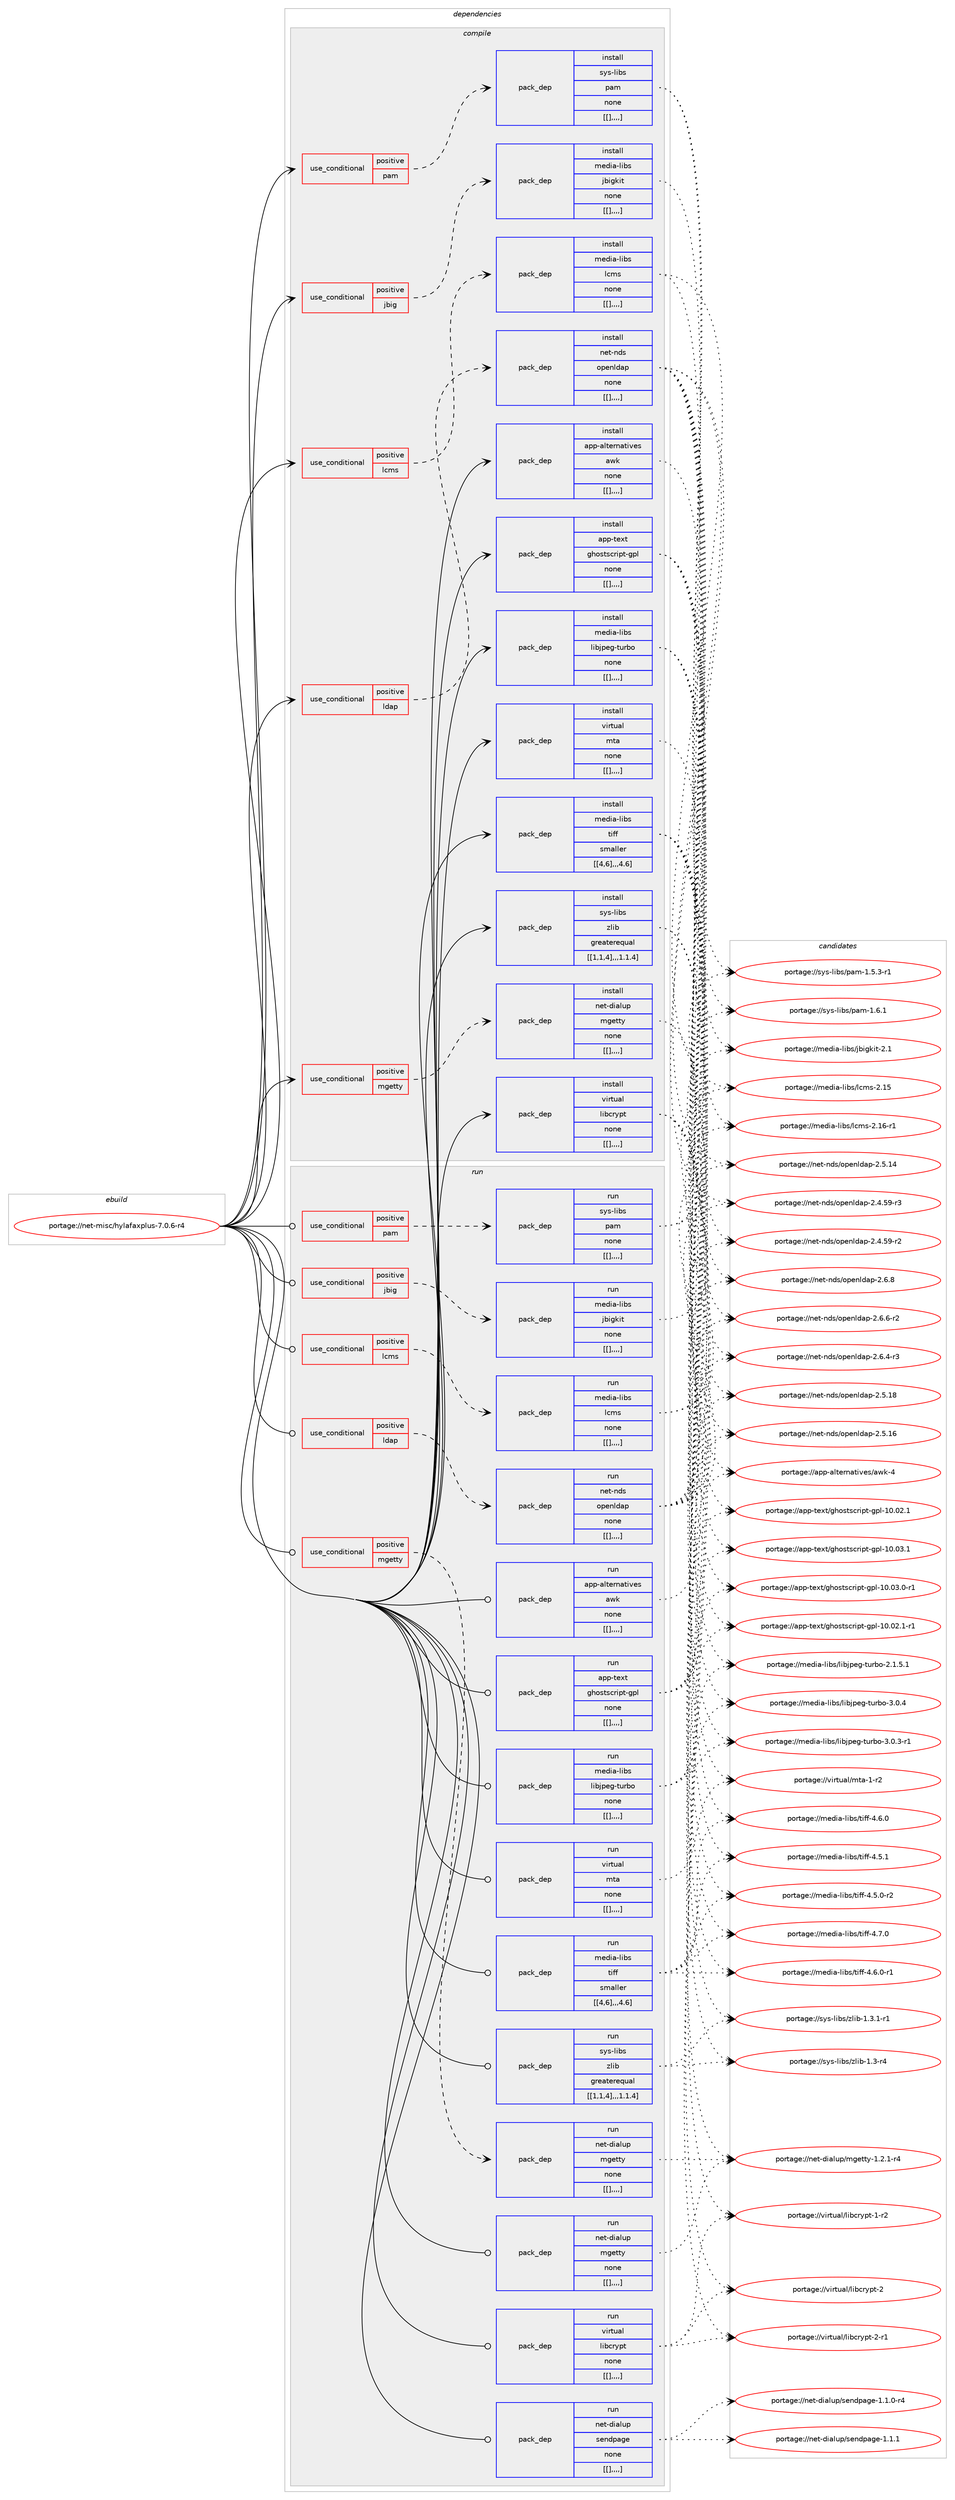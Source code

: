 digraph prolog {

# *************
# Graph options
# *************

newrank=true;
concentrate=true;
compound=true;
graph [rankdir=LR,fontname=Helvetica,fontsize=10,ranksep=1.5];#, ranksep=2.5, nodesep=0.2];
edge  [arrowhead=vee];
node  [fontname=Helvetica,fontsize=10];

# **********
# The ebuild
# **********

subgraph cluster_leftcol {
color=gray;
label=<<i>ebuild</i>>;
id [label="portage://net-misc/hylafaxplus-7.0.6-r4", color=red, width=4, href="../net-misc/hylafaxplus-7.0.6-r4.svg"];
}

# ****************
# The dependencies
# ****************

subgraph cluster_midcol {
color=gray;
label=<<i>dependencies</i>>;
subgraph cluster_compile {
fillcolor="#eeeeee";
style=filled;
label=<<i>compile</i>>;
subgraph cond103411 {
dependency392446 [label=<<TABLE BORDER="0" CELLBORDER="1" CELLSPACING="0" CELLPADDING="4"><TR><TD ROWSPAN="3" CELLPADDING="10">use_conditional</TD></TR><TR><TD>positive</TD></TR><TR><TD>jbig</TD></TR></TABLE>>, shape=none, color=red];
subgraph pack286084 {
dependency392449 [label=<<TABLE BORDER="0" CELLBORDER="1" CELLSPACING="0" CELLPADDING="4" WIDTH="220"><TR><TD ROWSPAN="6" CELLPADDING="30">pack_dep</TD></TR><TR><TD WIDTH="110">install</TD></TR><TR><TD>media-libs</TD></TR><TR><TD>jbigkit</TD></TR><TR><TD>none</TD></TR><TR><TD>[[],,,,]</TD></TR></TABLE>>, shape=none, color=blue];
}
dependency392446:e -> dependency392449:w [weight=20,style="dashed",arrowhead="vee"];
}
id:e -> dependency392446:w [weight=20,style="solid",arrowhead="vee"];
subgraph cond103434 {
dependency392560 [label=<<TABLE BORDER="0" CELLBORDER="1" CELLSPACING="0" CELLPADDING="4"><TR><TD ROWSPAN="3" CELLPADDING="10">use_conditional</TD></TR><TR><TD>positive</TD></TR><TR><TD>lcms</TD></TR></TABLE>>, shape=none, color=red];
subgraph pack286210 {
dependency392664 [label=<<TABLE BORDER="0" CELLBORDER="1" CELLSPACING="0" CELLPADDING="4" WIDTH="220"><TR><TD ROWSPAN="6" CELLPADDING="30">pack_dep</TD></TR><TR><TD WIDTH="110">install</TD></TR><TR><TD>media-libs</TD></TR><TR><TD>lcms</TD></TR><TR><TD>none</TD></TR><TR><TD>[[],,,,]</TD></TR></TABLE>>, shape=none, color=blue];
}
dependency392560:e -> dependency392664:w [weight=20,style="dashed",arrowhead="vee"];
}
id:e -> dependency392560:w [weight=20,style="solid",arrowhead="vee"];
subgraph cond103492 {
dependency392706 [label=<<TABLE BORDER="0" CELLBORDER="1" CELLSPACING="0" CELLPADDING="4"><TR><TD ROWSPAN="3" CELLPADDING="10">use_conditional</TD></TR><TR><TD>positive</TD></TR><TR><TD>ldap</TD></TR></TABLE>>, shape=none, color=red];
subgraph pack286270 {
dependency392729 [label=<<TABLE BORDER="0" CELLBORDER="1" CELLSPACING="0" CELLPADDING="4" WIDTH="220"><TR><TD ROWSPAN="6" CELLPADDING="30">pack_dep</TD></TR><TR><TD WIDTH="110">install</TD></TR><TR><TD>net-nds</TD></TR><TR><TD>openldap</TD></TR><TR><TD>none</TD></TR><TR><TD>[[],,,,]</TD></TR></TABLE>>, shape=none, color=blue];
}
dependency392706:e -> dependency392729:w [weight=20,style="dashed",arrowhead="vee"];
}
id:e -> dependency392706:w [weight=20,style="solid",arrowhead="vee"];
subgraph cond103512 {
dependency392752 [label=<<TABLE BORDER="0" CELLBORDER="1" CELLSPACING="0" CELLPADDING="4"><TR><TD ROWSPAN="3" CELLPADDING="10">use_conditional</TD></TR><TR><TD>positive</TD></TR><TR><TD>mgetty</TD></TR></TABLE>>, shape=none, color=red];
subgraph pack286303 {
dependency392792 [label=<<TABLE BORDER="0" CELLBORDER="1" CELLSPACING="0" CELLPADDING="4" WIDTH="220"><TR><TD ROWSPAN="6" CELLPADDING="30">pack_dep</TD></TR><TR><TD WIDTH="110">install</TD></TR><TR><TD>net-dialup</TD></TR><TR><TD>mgetty</TD></TR><TR><TD>none</TD></TR><TR><TD>[[],,,,]</TD></TR></TABLE>>, shape=none, color=blue];
}
dependency392752:e -> dependency392792:w [weight=20,style="dashed",arrowhead="vee"];
}
id:e -> dependency392752:w [weight=20,style="solid",arrowhead="vee"];
subgraph cond103532 {
dependency392818 [label=<<TABLE BORDER="0" CELLBORDER="1" CELLSPACING="0" CELLPADDING="4"><TR><TD ROWSPAN="3" CELLPADDING="10">use_conditional</TD></TR><TR><TD>positive</TD></TR><TR><TD>pam</TD></TR></TABLE>>, shape=none, color=red];
subgraph pack286372 {
dependency392879 [label=<<TABLE BORDER="0" CELLBORDER="1" CELLSPACING="0" CELLPADDING="4" WIDTH="220"><TR><TD ROWSPAN="6" CELLPADDING="30">pack_dep</TD></TR><TR><TD WIDTH="110">install</TD></TR><TR><TD>sys-libs</TD></TR><TR><TD>pam</TD></TR><TR><TD>none</TD></TR><TR><TD>[[],,,,]</TD></TR></TABLE>>, shape=none, color=blue];
}
dependency392818:e -> dependency392879:w [weight=20,style="dashed",arrowhead="vee"];
}
id:e -> dependency392818:w [weight=20,style="solid",arrowhead="vee"];
subgraph pack286379 {
dependency392907 [label=<<TABLE BORDER="0" CELLBORDER="1" CELLSPACING="0" CELLPADDING="4" WIDTH="220"><TR><TD ROWSPAN="6" CELLPADDING="30">pack_dep</TD></TR><TR><TD WIDTH="110">install</TD></TR><TR><TD>app-alternatives</TD></TR><TR><TD>awk</TD></TR><TR><TD>none</TD></TR><TR><TD>[[],,,,]</TD></TR></TABLE>>, shape=none, color=blue];
}
id:e -> dependency392907:w [weight=20,style="solid",arrowhead="vee"];
subgraph pack286435 {
dependency392979 [label=<<TABLE BORDER="0" CELLBORDER="1" CELLSPACING="0" CELLPADDING="4" WIDTH="220"><TR><TD ROWSPAN="6" CELLPADDING="30">pack_dep</TD></TR><TR><TD WIDTH="110">install</TD></TR><TR><TD>app-text</TD></TR><TR><TD>ghostscript-gpl</TD></TR><TR><TD>none</TD></TR><TR><TD>[[],,,,]</TD></TR></TABLE>>, shape=none, color=blue];
}
id:e -> dependency392979:w [weight=20,style="solid",arrowhead="vee"];
subgraph pack286454 {
dependency393022 [label=<<TABLE BORDER="0" CELLBORDER="1" CELLSPACING="0" CELLPADDING="4" WIDTH="220"><TR><TD ROWSPAN="6" CELLPADDING="30">pack_dep</TD></TR><TR><TD WIDTH="110">install</TD></TR><TR><TD>media-libs</TD></TR><TR><TD>libjpeg-turbo</TD></TR><TR><TD>none</TD></TR><TR><TD>[[],,,,]</TD></TR></TABLE>>, shape=none, color=blue];
}
id:e -> dependency393022:w [weight=20,style="solid",arrowhead="vee"];
subgraph pack286465 {
dependency393027 [label=<<TABLE BORDER="0" CELLBORDER="1" CELLSPACING="0" CELLPADDING="4" WIDTH="220"><TR><TD ROWSPAN="6" CELLPADDING="30">pack_dep</TD></TR><TR><TD WIDTH="110">install</TD></TR><TR><TD>media-libs</TD></TR><TR><TD>tiff</TD></TR><TR><TD>smaller</TD></TR><TR><TD>[[4,6],,,4.6]</TD></TR></TABLE>>, shape=none, color=blue];
}
id:e -> dependency393027:w [weight=20,style="solid",arrowhead="vee"];
subgraph pack286468 {
dependency393054 [label=<<TABLE BORDER="0" CELLBORDER="1" CELLSPACING="0" CELLPADDING="4" WIDTH="220"><TR><TD ROWSPAN="6" CELLPADDING="30">pack_dep</TD></TR><TR><TD WIDTH="110">install</TD></TR><TR><TD>sys-libs</TD></TR><TR><TD>zlib</TD></TR><TR><TD>greaterequal</TD></TR><TR><TD>[[1,1,4],,,1.1.4]</TD></TR></TABLE>>, shape=none, color=blue];
}
id:e -> dependency393054:w [weight=20,style="solid",arrowhead="vee"];
subgraph pack286487 {
dependency393058 [label=<<TABLE BORDER="0" CELLBORDER="1" CELLSPACING="0" CELLPADDING="4" WIDTH="220"><TR><TD ROWSPAN="6" CELLPADDING="30">pack_dep</TD></TR><TR><TD WIDTH="110">install</TD></TR><TR><TD>virtual</TD></TR><TR><TD>libcrypt</TD></TR><TR><TD>none</TD></TR><TR><TD>[[],,,,]</TD></TR></TABLE>>, shape=none, color=blue];
}
id:e -> dependency393058:w [weight=20,style="solid",arrowhead="vee"];
subgraph pack286489 {
dependency393063 [label=<<TABLE BORDER="0" CELLBORDER="1" CELLSPACING="0" CELLPADDING="4" WIDTH="220"><TR><TD ROWSPAN="6" CELLPADDING="30">pack_dep</TD></TR><TR><TD WIDTH="110">install</TD></TR><TR><TD>virtual</TD></TR><TR><TD>mta</TD></TR><TR><TD>none</TD></TR><TR><TD>[[],,,,]</TD></TR></TABLE>>, shape=none, color=blue];
}
id:e -> dependency393063:w [weight=20,style="solid",arrowhead="vee"];
}
subgraph cluster_compileandrun {
fillcolor="#eeeeee";
style=filled;
label=<<i>compile and run</i>>;
}
subgraph cluster_run {
fillcolor="#eeeeee";
style=filled;
label=<<i>run</i>>;
subgraph cond103624 {
dependency393084 [label=<<TABLE BORDER="0" CELLBORDER="1" CELLSPACING="0" CELLPADDING="4"><TR><TD ROWSPAN="3" CELLPADDING="10">use_conditional</TD></TR><TR><TD>positive</TD></TR><TR><TD>jbig</TD></TR></TABLE>>, shape=none, color=red];
subgraph pack286521 {
dependency393111 [label=<<TABLE BORDER="0" CELLBORDER="1" CELLSPACING="0" CELLPADDING="4" WIDTH="220"><TR><TD ROWSPAN="6" CELLPADDING="30">pack_dep</TD></TR><TR><TD WIDTH="110">run</TD></TR><TR><TD>media-libs</TD></TR><TR><TD>jbigkit</TD></TR><TR><TD>none</TD></TR><TR><TD>[[],,,,]</TD></TR></TABLE>>, shape=none, color=blue];
}
dependency393084:e -> dependency393111:w [weight=20,style="dashed",arrowhead="vee"];
}
id:e -> dependency393084:w [weight=20,style="solid",arrowhead="odot"];
subgraph cond103645 {
dependency393198 [label=<<TABLE BORDER="0" CELLBORDER="1" CELLSPACING="0" CELLPADDING="4"><TR><TD ROWSPAN="3" CELLPADDING="10">use_conditional</TD></TR><TR><TD>positive</TD></TR><TR><TD>lcms</TD></TR></TABLE>>, shape=none, color=red];
subgraph pack286579 {
dependency393216 [label=<<TABLE BORDER="0" CELLBORDER="1" CELLSPACING="0" CELLPADDING="4" WIDTH="220"><TR><TD ROWSPAN="6" CELLPADDING="30">pack_dep</TD></TR><TR><TD WIDTH="110">run</TD></TR><TR><TD>media-libs</TD></TR><TR><TD>lcms</TD></TR><TR><TD>none</TD></TR><TR><TD>[[],,,,]</TD></TR></TABLE>>, shape=none, color=blue];
}
dependency393198:e -> dependency393216:w [weight=20,style="dashed",arrowhead="vee"];
}
id:e -> dependency393198:w [weight=20,style="solid",arrowhead="odot"];
subgraph cond103673 {
dependency393277 [label=<<TABLE BORDER="0" CELLBORDER="1" CELLSPACING="0" CELLPADDING="4"><TR><TD ROWSPAN="3" CELLPADDING="10">use_conditional</TD></TR><TR><TD>positive</TD></TR><TR><TD>ldap</TD></TR></TABLE>>, shape=none, color=red];
subgraph pack286684 {
dependency393375 [label=<<TABLE BORDER="0" CELLBORDER="1" CELLSPACING="0" CELLPADDING="4" WIDTH="220"><TR><TD ROWSPAN="6" CELLPADDING="30">pack_dep</TD></TR><TR><TD WIDTH="110">run</TD></TR><TR><TD>net-nds</TD></TR><TR><TD>openldap</TD></TR><TR><TD>none</TD></TR><TR><TD>[[],,,,]</TD></TR></TABLE>>, shape=none, color=blue];
}
dependency393277:e -> dependency393375:w [weight=20,style="dashed",arrowhead="vee"];
}
id:e -> dependency393277:w [weight=20,style="solid",arrowhead="odot"];
subgraph cond103733 {
dependency393415 [label=<<TABLE BORDER="0" CELLBORDER="1" CELLSPACING="0" CELLPADDING="4"><TR><TD ROWSPAN="3" CELLPADDING="10">use_conditional</TD></TR><TR><TD>positive</TD></TR><TR><TD>mgetty</TD></TR></TABLE>>, shape=none, color=red];
subgraph pack286751 {
dependency393489 [label=<<TABLE BORDER="0" CELLBORDER="1" CELLSPACING="0" CELLPADDING="4" WIDTH="220"><TR><TD ROWSPAN="6" CELLPADDING="30">pack_dep</TD></TR><TR><TD WIDTH="110">run</TD></TR><TR><TD>net-dialup</TD></TR><TR><TD>mgetty</TD></TR><TR><TD>none</TD></TR><TR><TD>[[],,,,]</TD></TR></TABLE>>, shape=none, color=blue];
}
dependency393415:e -> dependency393489:w [weight=20,style="dashed",arrowhead="vee"];
}
id:e -> dependency393415:w [weight=20,style="solid",arrowhead="odot"];
subgraph cond103775 {
dependency393550 [label=<<TABLE BORDER="0" CELLBORDER="1" CELLSPACING="0" CELLPADDING="4"><TR><TD ROWSPAN="3" CELLPADDING="10">use_conditional</TD></TR><TR><TD>positive</TD></TR><TR><TD>pam</TD></TR></TABLE>>, shape=none, color=red];
subgraph pack286832 {
dependency393554 [label=<<TABLE BORDER="0" CELLBORDER="1" CELLSPACING="0" CELLPADDING="4" WIDTH="220"><TR><TD ROWSPAN="6" CELLPADDING="30">pack_dep</TD></TR><TR><TD WIDTH="110">run</TD></TR><TR><TD>sys-libs</TD></TR><TR><TD>pam</TD></TR><TR><TD>none</TD></TR><TR><TD>[[],,,,]</TD></TR></TABLE>>, shape=none, color=blue];
}
dependency393550:e -> dependency393554:w [weight=20,style="dashed",arrowhead="vee"];
}
id:e -> dependency393550:w [weight=20,style="solid",arrowhead="odot"];
subgraph pack286859 {
dependency393651 [label=<<TABLE BORDER="0" CELLBORDER="1" CELLSPACING="0" CELLPADDING="4" WIDTH="220"><TR><TD ROWSPAN="6" CELLPADDING="30">pack_dep</TD></TR><TR><TD WIDTH="110">run</TD></TR><TR><TD>app-alternatives</TD></TR><TR><TD>awk</TD></TR><TR><TD>none</TD></TR><TR><TD>[[],,,,]</TD></TR></TABLE>>, shape=none, color=blue];
}
id:e -> dependency393651:w [weight=20,style="solid",arrowhead="odot"];
subgraph pack286901 {
dependency393673 [label=<<TABLE BORDER="0" CELLBORDER="1" CELLSPACING="0" CELLPADDING="4" WIDTH="220"><TR><TD ROWSPAN="6" CELLPADDING="30">pack_dep</TD></TR><TR><TD WIDTH="110">run</TD></TR><TR><TD>app-text</TD></TR><TR><TD>ghostscript-gpl</TD></TR><TR><TD>none</TD></TR><TR><TD>[[],,,,]</TD></TR></TABLE>>, shape=none, color=blue];
}
id:e -> dependency393673:w [weight=20,style="solid",arrowhead="odot"];
subgraph pack286918 {
dependency393700 [label=<<TABLE BORDER="0" CELLBORDER="1" CELLSPACING="0" CELLPADDING="4" WIDTH="220"><TR><TD ROWSPAN="6" CELLPADDING="30">pack_dep</TD></TR><TR><TD WIDTH="110">run</TD></TR><TR><TD>media-libs</TD></TR><TR><TD>libjpeg-turbo</TD></TR><TR><TD>none</TD></TR><TR><TD>[[],,,,]</TD></TR></TABLE>>, shape=none, color=blue];
}
id:e -> dependency393700:w [weight=20,style="solid",arrowhead="odot"];
subgraph pack286948 {
dependency393720 [label=<<TABLE BORDER="0" CELLBORDER="1" CELLSPACING="0" CELLPADDING="4" WIDTH="220"><TR><TD ROWSPAN="6" CELLPADDING="30">pack_dep</TD></TR><TR><TD WIDTH="110">run</TD></TR><TR><TD>media-libs</TD></TR><TR><TD>tiff</TD></TR><TR><TD>smaller</TD></TR><TR><TD>[[4,6],,,4.6]</TD></TR></TABLE>>, shape=none, color=blue];
}
id:e -> dependency393720:w [weight=20,style="solid",arrowhead="odot"];
subgraph pack286966 {
dependency393745 [label=<<TABLE BORDER="0" CELLBORDER="1" CELLSPACING="0" CELLPADDING="4" WIDTH="220"><TR><TD ROWSPAN="6" CELLPADDING="30">pack_dep</TD></TR><TR><TD WIDTH="110">run</TD></TR><TR><TD>sys-libs</TD></TR><TR><TD>zlib</TD></TR><TR><TD>greaterequal</TD></TR><TR><TD>[[1,1,4],,,1.1.4]</TD></TR></TABLE>>, shape=none, color=blue];
}
id:e -> dependency393745:w [weight=20,style="solid",arrowhead="odot"];
subgraph pack286983 {
dependency393786 [label=<<TABLE BORDER="0" CELLBORDER="1" CELLSPACING="0" CELLPADDING="4" WIDTH="220"><TR><TD ROWSPAN="6" CELLPADDING="30">pack_dep</TD></TR><TR><TD WIDTH="110">run</TD></TR><TR><TD>virtual</TD></TR><TR><TD>libcrypt</TD></TR><TR><TD>none</TD></TR><TR><TD>[[],,,,]</TD></TR></TABLE>>, shape=none, color=blue];
}
id:e -> dependency393786:w [weight=20,style="solid",arrowhead="odot"];
subgraph pack286998 {
dependency393809 [label=<<TABLE BORDER="0" CELLBORDER="1" CELLSPACING="0" CELLPADDING="4" WIDTH="220"><TR><TD ROWSPAN="6" CELLPADDING="30">pack_dep</TD></TR><TR><TD WIDTH="110">run</TD></TR><TR><TD>virtual</TD></TR><TR><TD>mta</TD></TR><TR><TD>none</TD></TR><TR><TD>[[],,,,]</TD></TR></TABLE>>, shape=none, color=blue];
}
id:e -> dependency393809:w [weight=20,style="solid",arrowhead="odot"];
subgraph pack287027 {
dependency393837 [label=<<TABLE BORDER="0" CELLBORDER="1" CELLSPACING="0" CELLPADDING="4" WIDTH="220"><TR><TD ROWSPAN="6" CELLPADDING="30">pack_dep</TD></TR><TR><TD WIDTH="110">run</TD></TR><TR><TD>net-dialup</TD></TR><TR><TD>mgetty</TD></TR><TR><TD>none</TD></TR><TR><TD>[[],,,,]</TD></TR></TABLE>>, shape=none, color=blue];
}
id:e -> dependency393837:w [weight=20,style="solid",arrowhead="odot"];
subgraph pack287029 {
dependency393902 [label=<<TABLE BORDER="0" CELLBORDER="1" CELLSPACING="0" CELLPADDING="4" WIDTH="220"><TR><TD ROWSPAN="6" CELLPADDING="30">pack_dep</TD></TR><TR><TD WIDTH="110">run</TD></TR><TR><TD>net-dialup</TD></TR><TR><TD>sendpage</TD></TR><TR><TD>none</TD></TR><TR><TD>[[],,,,]</TD></TR></TABLE>>, shape=none, color=blue];
}
id:e -> dependency393902:w [weight=20,style="solid",arrowhead="odot"];
}
}

# **************
# The candidates
# **************

subgraph cluster_choices {
rank=same;
color=gray;
label=<<i>candidates</i>>;

subgraph choice285621 {
color=black;
nodesep=1;
choice109101100105974510810598115471069810510310710511645504649 [label="portage://media-libs/jbigkit-2.1", color=red, width=4,href="../media-libs/jbigkit-2.1.svg"];
dependency392449:e -> choice109101100105974510810598115471069810510310710511645504649:w [style=dotted,weight="100"];
}
subgraph choice285623 {
color=black;
nodesep=1;
choice109101100105974510810598115471089910911545504649544511449 [label="portage://media-libs/lcms-2.16-r1", color=red, width=4,href="../media-libs/lcms-2.16-r1.svg"];
choice10910110010597451081059811547108991091154550464953 [label="portage://media-libs/lcms-2.15", color=red, width=4,href="../media-libs/lcms-2.15.svg"];
dependency392664:e -> choice109101100105974510810598115471089910911545504649544511449:w [style=dotted,weight="100"];
dependency392664:e -> choice10910110010597451081059811547108991091154550464953:w [style=dotted,weight="100"];
}
subgraph choice285634 {
color=black;
nodesep=1;
choice110101116451101001154711111210111010810097112455046544656 [label="portage://net-nds/openldap-2.6.8", color=red, width=4,href="../net-nds/openldap-2.6.8.svg"];
choice1101011164511010011547111112101110108100971124550465446544511450 [label="portage://net-nds/openldap-2.6.6-r2", color=red, width=4,href="../net-nds/openldap-2.6.6-r2.svg"];
choice1101011164511010011547111112101110108100971124550465446524511451 [label="portage://net-nds/openldap-2.6.4-r3", color=red, width=4,href="../net-nds/openldap-2.6.4-r3.svg"];
choice11010111645110100115471111121011101081009711245504653464956 [label="portage://net-nds/openldap-2.5.18", color=red, width=4,href="../net-nds/openldap-2.5.18.svg"];
choice11010111645110100115471111121011101081009711245504653464954 [label="portage://net-nds/openldap-2.5.16", color=red, width=4,href="../net-nds/openldap-2.5.16.svg"];
choice11010111645110100115471111121011101081009711245504653464952 [label="portage://net-nds/openldap-2.5.14", color=red, width=4,href="../net-nds/openldap-2.5.14.svg"];
choice110101116451101001154711111210111010810097112455046524653574511451 [label="portage://net-nds/openldap-2.4.59-r3", color=red, width=4,href="../net-nds/openldap-2.4.59-r3.svg"];
choice110101116451101001154711111210111010810097112455046524653574511450 [label="portage://net-nds/openldap-2.4.59-r2", color=red, width=4,href="../net-nds/openldap-2.4.59-r2.svg"];
dependency392729:e -> choice110101116451101001154711111210111010810097112455046544656:w [style=dotted,weight="100"];
dependency392729:e -> choice1101011164511010011547111112101110108100971124550465446544511450:w [style=dotted,weight="100"];
dependency392729:e -> choice1101011164511010011547111112101110108100971124550465446524511451:w [style=dotted,weight="100"];
dependency392729:e -> choice11010111645110100115471111121011101081009711245504653464956:w [style=dotted,weight="100"];
dependency392729:e -> choice11010111645110100115471111121011101081009711245504653464954:w [style=dotted,weight="100"];
dependency392729:e -> choice11010111645110100115471111121011101081009711245504653464952:w [style=dotted,weight="100"];
dependency392729:e -> choice110101116451101001154711111210111010810097112455046524653574511451:w [style=dotted,weight="100"];
dependency392729:e -> choice110101116451101001154711111210111010810097112455046524653574511450:w [style=dotted,weight="100"];
}
subgraph choice285637 {
color=black;
nodesep=1;
choice1101011164510010597108117112471091031011161161214549465046494511452 [label="portage://net-dialup/mgetty-1.2.1-r4", color=red, width=4,href="../net-dialup/mgetty-1.2.1-r4.svg"];
dependency392792:e -> choice1101011164510010597108117112471091031011161161214549465046494511452:w [style=dotted,weight="100"];
}
subgraph choice285638 {
color=black;
nodesep=1;
choice11512111545108105981154711297109454946544649 [label="portage://sys-libs/pam-1.6.1", color=red, width=4,href="../sys-libs/pam-1.6.1.svg"];
choice115121115451081059811547112971094549465346514511449 [label="portage://sys-libs/pam-1.5.3-r1", color=red, width=4,href="../sys-libs/pam-1.5.3-r1.svg"];
dependency392879:e -> choice11512111545108105981154711297109454946544649:w [style=dotted,weight="100"];
dependency392879:e -> choice115121115451081059811547112971094549465346514511449:w [style=dotted,weight="100"];
}
subgraph choice285642 {
color=black;
nodesep=1;
choice9711211245971081161011141109711610511810111547971191074552 [label="portage://app-alternatives/awk-4", color=red, width=4,href="../app-alternatives/awk-4.svg"];
dependency392907:e -> choice9711211245971081161011141109711610511810111547971191074552:w [style=dotted,weight="100"];
}
subgraph choice285689 {
color=black;
nodesep=1;
choice97112112451161011201164710310411111511611599114105112116451031121084549484648514649 [label="portage://app-text/ghostscript-gpl-10.03.1", color=red, width=4,href="../app-text/ghostscript-gpl-10.03.1.svg"];
choice971121124511610112011647103104111115116115991141051121164510311210845494846485146484511449 [label="portage://app-text/ghostscript-gpl-10.03.0-r1", color=red, width=4,href="../app-text/ghostscript-gpl-10.03.0-r1.svg"];
choice971121124511610112011647103104111115116115991141051121164510311210845494846485046494511449 [label="portage://app-text/ghostscript-gpl-10.02.1-r1", color=red, width=4,href="../app-text/ghostscript-gpl-10.02.1-r1.svg"];
choice97112112451161011201164710310411111511611599114105112116451031121084549484648504649 [label="portage://app-text/ghostscript-gpl-10.02.1", color=red, width=4,href="../app-text/ghostscript-gpl-10.02.1.svg"];
dependency392979:e -> choice97112112451161011201164710310411111511611599114105112116451031121084549484648514649:w [style=dotted,weight="100"];
dependency392979:e -> choice971121124511610112011647103104111115116115991141051121164510311210845494846485146484511449:w [style=dotted,weight="100"];
dependency392979:e -> choice971121124511610112011647103104111115116115991141051121164510311210845494846485046494511449:w [style=dotted,weight="100"];
dependency392979:e -> choice97112112451161011201164710310411111511611599114105112116451031121084549484648504649:w [style=dotted,weight="100"];
}
subgraph choice285715 {
color=black;
nodesep=1;
choice10910110010597451081059811547108105981061121011034511611711498111455146484652 [label="portage://media-libs/libjpeg-turbo-3.0.4", color=red, width=4,href="../media-libs/libjpeg-turbo-3.0.4.svg"];
choice109101100105974510810598115471081059810611210110345116117114981114551464846514511449 [label="portage://media-libs/libjpeg-turbo-3.0.3-r1", color=red, width=4,href="../media-libs/libjpeg-turbo-3.0.3-r1.svg"];
choice109101100105974510810598115471081059810611210110345116117114981114550464946534649 [label="portage://media-libs/libjpeg-turbo-2.1.5.1", color=red, width=4,href="../media-libs/libjpeg-turbo-2.1.5.1.svg"];
dependency393022:e -> choice10910110010597451081059811547108105981061121011034511611711498111455146484652:w [style=dotted,weight="100"];
dependency393022:e -> choice109101100105974510810598115471081059810611210110345116117114981114551464846514511449:w [style=dotted,weight="100"];
dependency393022:e -> choice109101100105974510810598115471081059810611210110345116117114981114550464946534649:w [style=dotted,weight="100"];
}
subgraph choice285719 {
color=black;
nodesep=1;
choice10910110010597451081059811547116105102102455246554648 [label="portage://media-libs/tiff-4.7.0", color=red, width=4,href="../media-libs/tiff-4.7.0.svg"];
choice109101100105974510810598115471161051021024552465446484511449 [label="portage://media-libs/tiff-4.6.0-r1", color=red, width=4,href="../media-libs/tiff-4.6.0-r1.svg"];
choice10910110010597451081059811547116105102102455246544648 [label="portage://media-libs/tiff-4.6.0", color=red, width=4,href="../media-libs/tiff-4.6.0.svg"];
choice10910110010597451081059811547116105102102455246534649 [label="portage://media-libs/tiff-4.5.1", color=red, width=4,href="../media-libs/tiff-4.5.1.svg"];
choice109101100105974510810598115471161051021024552465346484511450 [label="portage://media-libs/tiff-4.5.0-r2", color=red, width=4,href="../media-libs/tiff-4.5.0-r2.svg"];
dependency393027:e -> choice10910110010597451081059811547116105102102455246554648:w [style=dotted,weight="100"];
dependency393027:e -> choice109101100105974510810598115471161051021024552465446484511449:w [style=dotted,weight="100"];
dependency393027:e -> choice10910110010597451081059811547116105102102455246544648:w [style=dotted,weight="100"];
dependency393027:e -> choice10910110010597451081059811547116105102102455246534649:w [style=dotted,weight="100"];
dependency393027:e -> choice109101100105974510810598115471161051021024552465346484511450:w [style=dotted,weight="100"];
}
subgraph choice285725 {
color=black;
nodesep=1;
choice115121115451081059811547122108105984549465146494511449 [label="portage://sys-libs/zlib-1.3.1-r1", color=red, width=4,href="../sys-libs/zlib-1.3.1-r1.svg"];
choice11512111545108105981154712210810598454946514511452 [label="portage://sys-libs/zlib-1.3-r4", color=red, width=4,href="../sys-libs/zlib-1.3-r4.svg"];
dependency393054:e -> choice115121115451081059811547122108105984549465146494511449:w [style=dotted,weight="100"];
dependency393054:e -> choice11512111545108105981154712210810598454946514511452:w [style=dotted,weight="100"];
}
subgraph choice285735 {
color=black;
nodesep=1;
choice1181051141161179710847108105989911412111211645504511449 [label="portage://virtual/libcrypt-2-r1", color=red, width=4,href="../virtual/libcrypt-2-r1.svg"];
choice118105114116117971084710810598991141211121164550 [label="portage://virtual/libcrypt-2", color=red, width=4,href="../virtual/libcrypt-2.svg"];
choice1181051141161179710847108105989911412111211645494511450 [label="portage://virtual/libcrypt-1-r2", color=red, width=4,href="../virtual/libcrypt-1-r2.svg"];
dependency393058:e -> choice1181051141161179710847108105989911412111211645504511449:w [style=dotted,weight="100"];
dependency393058:e -> choice118105114116117971084710810598991141211121164550:w [style=dotted,weight="100"];
dependency393058:e -> choice1181051141161179710847108105989911412111211645494511450:w [style=dotted,weight="100"];
}
subgraph choice285772 {
color=black;
nodesep=1;
choice11810511411611797108471091169745494511450 [label="portage://virtual/mta-1-r2", color=red, width=4,href="../virtual/mta-1-r2.svg"];
dependency393063:e -> choice11810511411611797108471091169745494511450:w [style=dotted,weight="100"];
}
subgraph choice285797 {
color=black;
nodesep=1;
choice109101100105974510810598115471069810510310710511645504649 [label="portage://media-libs/jbigkit-2.1", color=red, width=4,href="../media-libs/jbigkit-2.1.svg"];
dependency393111:e -> choice109101100105974510810598115471069810510310710511645504649:w [style=dotted,weight="100"];
}
subgraph choice285800 {
color=black;
nodesep=1;
choice109101100105974510810598115471089910911545504649544511449 [label="portage://media-libs/lcms-2.16-r1", color=red, width=4,href="../media-libs/lcms-2.16-r1.svg"];
choice10910110010597451081059811547108991091154550464953 [label="portage://media-libs/lcms-2.15", color=red, width=4,href="../media-libs/lcms-2.15.svg"];
dependency393216:e -> choice109101100105974510810598115471089910911545504649544511449:w [style=dotted,weight="100"];
dependency393216:e -> choice10910110010597451081059811547108991091154550464953:w [style=dotted,weight="100"];
}
subgraph choice285817 {
color=black;
nodesep=1;
choice110101116451101001154711111210111010810097112455046544656 [label="portage://net-nds/openldap-2.6.8", color=red, width=4,href="../net-nds/openldap-2.6.8.svg"];
choice1101011164511010011547111112101110108100971124550465446544511450 [label="portage://net-nds/openldap-2.6.6-r2", color=red, width=4,href="../net-nds/openldap-2.6.6-r2.svg"];
choice1101011164511010011547111112101110108100971124550465446524511451 [label="portage://net-nds/openldap-2.6.4-r3", color=red, width=4,href="../net-nds/openldap-2.6.4-r3.svg"];
choice11010111645110100115471111121011101081009711245504653464956 [label="portage://net-nds/openldap-2.5.18", color=red, width=4,href="../net-nds/openldap-2.5.18.svg"];
choice11010111645110100115471111121011101081009711245504653464954 [label="portage://net-nds/openldap-2.5.16", color=red, width=4,href="../net-nds/openldap-2.5.16.svg"];
choice11010111645110100115471111121011101081009711245504653464952 [label="portage://net-nds/openldap-2.5.14", color=red, width=4,href="../net-nds/openldap-2.5.14.svg"];
choice110101116451101001154711111210111010810097112455046524653574511451 [label="portage://net-nds/openldap-2.4.59-r3", color=red, width=4,href="../net-nds/openldap-2.4.59-r3.svg"];
choice110101116451101001154711111210111010810097112455046524653574511450 [label="portage://net-nds/openldap-2.4.59-r2", color=red, width=4,href="../net-nds/openldap-2.4.59-r2.svg"];
dependency393375:e -> choice110101116451101001154711111210111010810097112455046544656:w [style=dotted,weight="100"];
dependency393375:e -> choice1101011164511010011547111112101110108100971124550465446544511450:w [style=dotted,weight="100"];
dependency393375:e -> choice1101011164511010011547111112101110108100971124550465446524511451:w [style=dotted,weight="100"];
dependency393375:e -> choice11010111645110100115471111121011101081009711245504653464956:w [style=dotted,weight="100"];
dependency393375:e -> choice11010111645110100115471111121011101081009711245504653464954:w [style=dotted,weight="100"];
dependency393375:e -> choice11010111645110100115471111121011101081009711245504653464952:w [style=dotted,weight="100"];
dependency393375:e -> choice110101116451101001154711111210111010810097112455046524653574511451:w [style=dotted,weight="100"];
dependency393375:e -> choice110101116451101001154711111210111010810097112455046524653574511450:w [style=dotted,weight="100"];
}
subgraph choice285833 {
color=black;
nodesep=1;
choice1101011164510010597108117112471091031011161161214549465046494511452 [label="portage://net-dialup/mgetty-1.2.1-r4", color=red, width=4,href="../net-dialup/mgetty-1.2.1-r4.svg"];
dependency393489:e -> choice1101011164510010597108117112471091031011161161214549465046494511452:w [style=dotted,weight="100"];
}
subgraph choice285836 {
color=black;
nodesep=1;
choice11512111545108105981154711297109454946544649 [label="portage://sys-libs/pam-1.6.1", color=red, width=4,href="../sys-libs/pam-1.6.1.svg"];
choice115121115451081059811547112971094549465346514511449 [label="portage://sys-libs/pam-1.5.3-r1", color=red, width=4,href="../sys-libs/pam-1.5.3-r1.svg"];
dependency393554:e -> choice11512111545108105981154711297109454946544649:w [style=dotted,weight="100"];
dependency393554:e -> choice115121115451081059811547112971094549465346514511449:w [style=dotted,weight="100"];
}
subgraph choice285838 {
color=black;
nodesep=1;
choice9711211245971081161011141109711610511810111547971191074552 [label="portage://app-alternatives/awk-4", color=red, width=4,href="../app-alternatives/awk-4.svg"];
dependency393651:e -> choice9711211245971081161011141109711610511810111547971191074552:w [style=dotted,weight="100"];
}
subgraph choice285841 {
color=black;
nodesep=1;
choice97112112451161011201164710310411111511611599114105112116451031121084549484648514649 [label="portage://app-text/ghostscript-gpl-10.03.1", color=red, width=4,href="../app-text/ghostscript-gpl-10.03.1.svg"];
choice971121124511610112011647103104111115116115991141051121164510311210845494846485146484511449 [label="portage://app-text/ghostscript-gpl-10.03.0-r1", color=red, width=4,href="../app-text/ghostscript-gpl-10.03.0-r1.svg"];
choice971121124511610112011647103104111115116115991141051121164510311210845494846485046494511449 [label="portage://app-text/ghostscript-gpl-10.02.1-r1", color=red, width=4,href="../app-text/ghostscript-gpl-10.02.1-r1.svg"];
choice97112112451161011201164710310411111511611599114105112116451031121084549484648504649 [label="portage://app-text/ghostscript-gpl-10.02.1", color=red, width=4,href="../app-text/ghostscript-gpl-10.02.1.svg"];
dependency393673:e -> choice97112112451161011201164710310411111511611599114105112116451031121084549484648514649:w [style=dotted,weight="100"];
dependency393673:e -> choice971121124511610112011647103104111115116115991141051121164510311210845494846485146484511449:w [style=dotted,weight="100"];
dependency393673:e -> choice971121124511610112011647103104111115116115991141051121164510311210845494846485046494511449:w [style=dotted,weight="100"];
dependency393673:e -> choice97112112451161011201164710310411111511611599114105112116451031121084549484648504649:w [style=dotted,weight="100"];
}
subgraph choice285846 {
color=black;
nodesep=1;
choice10910110010597451081059811547108105981061121011034511611711498111455146484652 [label="portage://media-libs/libjpeg-turbo-3.0.4", color=red, width=4,href="../media-libs/libjpeg-turbo-3.0.4.svg"];
choice109101100105974510810598115471081059810611210110345116117114981114551464846514511449 [label="portage://media-libs/libjpeg-turbo-3.0.3-r1", color=red, width=4,href="../media-libs/libjpeg-turbo-3.0.3-r1.svg"];
choice109101100105974510810598115471081059810611210110345116117114981114550464946534649 [label="portage://media-libs/libjpeg-turbo-2.1.5.1", color=red, width=4,href="../media-libs/libjpeg-turbo-2.1.5.1.svg"];
dependency393700:e -> choice10910110010597451081059811547108105981061121011034511611711498111455146484652:w [style=dotted,weight="100"];
dependency393700:e -> choice109101100105974510810598115471081059810611210110345116117114981114551464846514511449:w [style=dotted,weight="100"];
dependency393700:e -> choice109101100105974510810598115471081059810611210110345116117114981114550464946534649:w [style=dotted,weight="100"];
}
subgraph choice285860 {
color=black;
nodesep=1;
choice10910110010597451081059811547116105102102455246554648 [label="portage://media-libs/tiff-4.7.0", color=red, width=4,href="../media-libs/tiff-4.7.0.svg"];
choice109101100105974510810598115471161051021024552465446484511449 [label="portage://media-libs/tiff-4.6.0-r1", color=red, width=4,href="../media-libs/tiff-4.6.0-r1.svg"];
choice10910110010597451081059811547116105102102455246544648 [label="portage://media-libs/tiff-4.6.0", color=red, width=4,href="../media-libs/tiff-4.6.0.svg"];
choice10910110010597451081059811547116105102102455246534649 [label="portage://media-libs/tiff-4.5.1", color=red, width=4,href="../media-libs/tiff-4.5.1.svg"];
choice109101100105974510810598115471161051021024552465346484511450 [label="portage://media-libs/tiff-4.5.0-r2", color=red, width=4,href="../media-libs/tiff-4.5.0-r2.svg"];
dependency393720:e -> choice10910110010597451081059811547116105102102455246554648:w [style=dotted,weight="100"];
dependency393720:e -> choice109101100105974510810598115471161051021024552465446484511449:w [style=dotted,weight="100"];
dependency393720:e -> choice10910110010597451081059811547116105102102455246544648:w [style=dotted,weight="100"];
dependency393720:e -> choice10910110010597451081059811547116105102102455246534649:w [style=dotted,weight="100"];
dependency393720:e -> choice109101100105974510810598115471161051021024552465346484511450:w [style=dotted,weight="100"];
}
subgraph choice285865 {
color=black;
nodesep=1;
choice115121115451081059811547122108105984549465146494511449 [label="portage://sys-libs/zlib-1.3.1-r1", color=red, width=4,href="../sys-libs/zlib-1.3.1-r1.svg"];
choice11512111545108105981154712210810598454946514511452 [label="portage://sys-libs/zlib-1.3-r4", color=red, width=4,href="../sys-libs/zlib-1.3-r4.svg"];
dependency393745:e -> choice115121115451081059811547122108105984549465146494511449:w [style=dotted,weight="100"];
dependency393745:e -> choice11512111545108105981154712210810598454946514511452:w [style=dotted,weight="100"];
}
subgraph choice285868 {
color=black;
nodesep=1;
choice1181051141161179710847108105989911412111211645504511449 [label="portage://virtual/libcrypt-2-r1", color=red, width=4,href="../virtual/libcrypt-2-r1.svg"];
choice118105114116117971084710810598991141211121164550 [label="portage://virtual/libcrypt-2", color=red, width=4,href="../virtual/libcrypt-2.svg"];
choice1181051141161179710847108105989911412111211645494511450 [label="portage://virtual/libcrypt-1-r2", color=red, width=4,href="../virtual/libcrypt-1-r2.svg"];
dependency393786:e -> choice1181051141161179710847108105989911412111211645504511449:w [style=dotted,weight="100"];
dependency393786:e -> choice118105114116117971084710810598991141211121164550:w [style=dotted,weight="100"];
dependency393786:e -> choice1181051141161179710847108105989911412111211645494511450:w [style=dotted,weight="100"];
}
subgraph choice285872 {
color=black;
nodesep=1;
choice11810511411611797108471091169745494511450 [label="portage://virtual/mta-1-r2", color=red, width=4,href="../virtual/mta-1-r2.svg"];
dependency393809:e -> choice11810511411611797108471091169745494511450:w [style=dotted,weight="100"];
}
subgraph choice285873 {
color=black;
nodesep=1;
choice1101011164510010597108117112471091031011161161214549465046494511452 [label="portage://net-dialup/mgetty-1.2.1-r4", color=red, width=4,href="../net-dialup/mgetty-1.2.1-r4.svg"];
dependency393837:e -> choice1101011164510010597108117112471091031011161161214549465046494511452:w [style=dotted,weight="100"];
}
subgraph choice285884 {
color=black;
nodesep=1;
choice11010111645100105971081171124711510111010011297103101454946494649 [label="portage://net-dialup/sendpage-1.1.1", color=red, width=4,href="../net-dialup/sendpage-1.1.1.svg"];
choice110101116451001059710811711247115101110100112971031014549464946484511452 [label="portage://net-dialup/sendpage-1.1.0-r4", color=red, width=4,href="../net-dialup/sendpage-1.1.0-r4.svg"];
dependency393902:e -> choice11010111645100105971081171124711510111010011297103101454946494649:w [style=dotted,weight="100"];
dependency393902:e -> choice110101116451001059710811711247115101110100112971031014549464946484511452:w [style=dotted,weight="100"];
}
}

}
